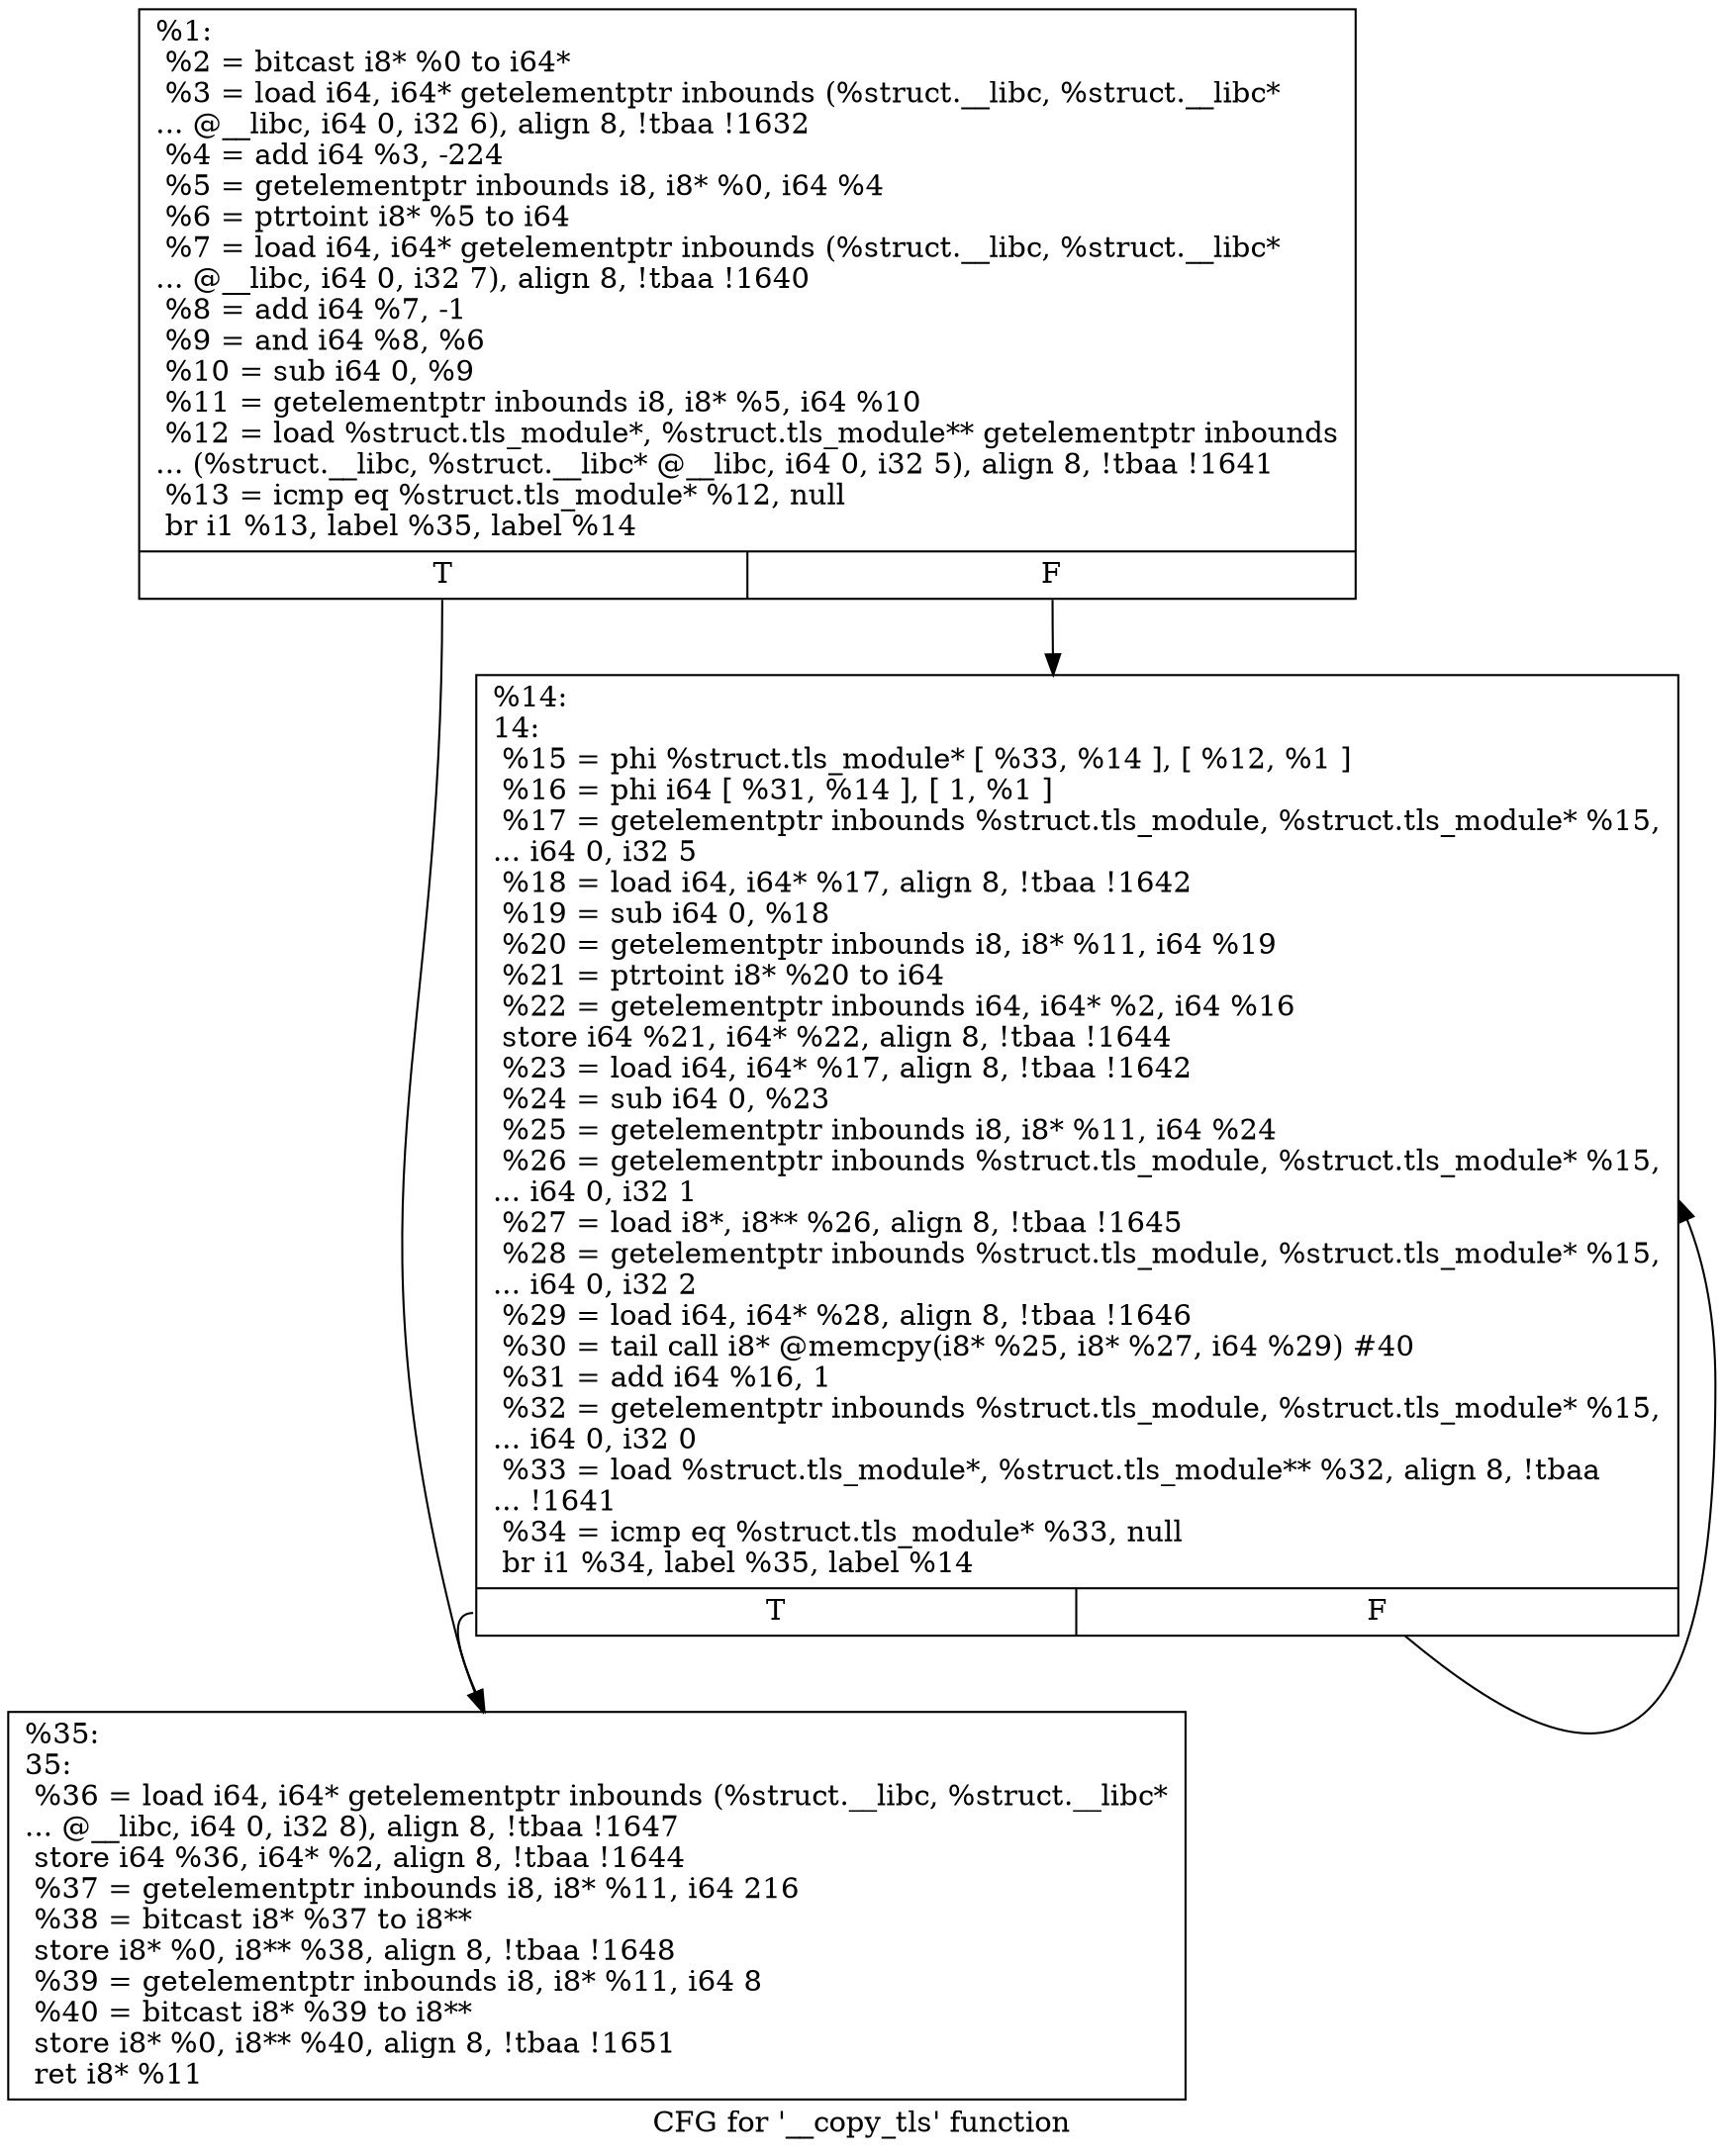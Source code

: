 digraph "CFG for '__copy_tls' function" {
	label="CFG for '__copy_tls' function";

	Node0x1a03810 [shape=record,label="{%1:\l  %2 = bitcast i8* %0 to i64*\l  %3 = load i64, i64* getelementptr inbounds (%struct.__libc, %struct.__libc*\l... @__libc, i64 0, i32 6), align 8, !tbaa !1632\l  %4 = add i64 %3, -224\l  %5 = getelementptr inbounds i8, i8* %0, i64 %4\l  %6 = ptrtoint i8* %5 to i64\l  %7 = load i64, i64* getelementptr inbounds (%struct.__libc, %struct.__libc*\l... @__libc, i64 0, i32 7), align 8, !tbaa !1640\l  %8 = add i64 %7, -1\l  %9 = and i64 %8, %6\l  %10 = sub i64 0, %9\l  %11 = getelementptr inbounds i8, i8* %5, i64 %10\l  %12 = load %struct.tls_module*, %struct.tls_module** getelementptr inbounds\l... (%struct.__libc, %struct.__libc* @__libc, i64 0, i32 5), align 8, !tbaa !1641\l  %13 = icmp eq %struct.tls_module* %12, null\l  br i1 %13, label %35, label %14\l|{<s0>T|<s1>F}}"];
	Node0x1a03810:s0 -> Node0x1a03ee0;
	Node0x1a03810:s1 -> Node0x1a03860;
	Node0x1a03860 [shape=record,label="{%14:\l14:                                               \l  %15 = phi %struct.tls_module* [ %33, %14 ], [ %12, %1 ]\l  %16 = phi i64 [ %31, %14 ], [ 1, %1 ]\l  %17 = getelementptr inbounds %struct.tls_module, %struct.tls_module* %15,\l... i64 0, i32 5\l  %18 = load i64, i64* %17, align 8, !tbaa !1642\l  %19 = sub i64 0, %18\l  %20 = getelementptr inbounds i8, i8* %11, i64 %19\l  %21 = ptrtoint i8* %20 to i64\l  %22 = getelementptr inbounds i64, i64* %2, i64 %16\l  store i64 %21, i64* %22, align 8, !tbaa !1644\l  %23 = load i64, i64* %17, align 8, !tbaa !1642\l  %24 = sub i64 0, %23\l  %25 = getelementptr inbounds i8, i8* %11, i64 %24\l  %26 = getelementptr inbounds %struct.tls_module, %struct.tls_module* %15,\l... i64 0, i32 1\l  %27 = load i8*, i8** %26, align 8, !tbaa !1645\l  %28 = getelementptr inbounds %struct.tls_module, %struct.tls_module* %15,\l... i64 0, i32 2\l  %29 = load i64, i64* %28, align 8, !tbaa !1646\l  %30 = tail call i8* @memcpy(i8* %25, i8* %27, i64 %29) #40\l  %31 = add i64 %16, 1\l  %32 = getelementptr inbounds %struct.tls_module, %struct.tls_module* %15,\l... i64 0, i32 0\l  %33 = load %struct.tls_module*, %struct.tls_module** %32, align 8, !tbaa\l... !1641\l  %34 = icmp eq %struct.tls_module* %33, null\l  br i1 %34, label %35, label %14\l|{<s0>T|<s1>F}}"];
	Node0x1a03860:s0 -> Node0x1a03ee0;
	Node0x1a03860:s1 -> Node0x1a03860;
	Node0x1a03ee0 [shape=record,label="{%35:\l35:                                               \l  %36 = load i64, i64* getelementptr inbounds (%struct.__libc, %struct.__libc*\l... @__libc, i64 0, i32 8), align 8, !tbaa !1647\l  store i64 %36, i64* %2, align 8, !tbaa !1644\l  %37 = getelementptr inbounds i8, i8* %11, i64 216\l  %38 = bitcast i8* %37 to i8**\l  store i8* %0, i8** %38, align 8, !tbaa !1648\l  %39 = getelementptr inbounds i8, i8* %11, i64 8\l  %40 = bitcast i8* %39 to i8**\l  store i8* %0, i8** %40, align 8, !tbaa !1651\l  ret i8* %11\l}"];
}

